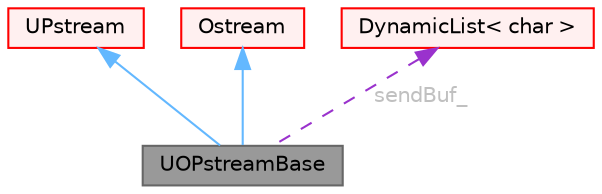 digraph "UOPstreamBase"
{
 // LATEX_PDF_SIZE
  bgcolor="transparent";
  edge [fontname=Helvetica,fontsize=10,labelfontname=Helvetica,labelfontsize=10];
  node [fontname=Helvetica,fontsize=10,shape=box,height=0.2,width=0.4];
  Node1 [id="Node000001",label="UOPstreamBase",height=0.2,width=0.4,color="gray40", fillcolor="grey60", style="filled", fontcolor="black",tooltip="Base class for output inter-processor communications stream (ie, parallel streams)...."];
  Node2 -> Node1 [id="edge1_Node000001_Node000002",dir="back",color="steelblue1",style="solid",tooltip=" "];
  Node2 [id="Node000002",label="UPstream",height=0.2,width=0.4,color="red", fillcolor="#FFF0F0", style="filled",URL="$classFoam_1_1UPstream.html",tooltip="Inter-processor communications stream."];
  Node5 -> Node1 [id="edge2_Node000001_Node000005",dir="back",color="steelblue1",style="solid",tooltip=" "];
  Node5 [id="Node000005",label="Ostream",height=0.2,width=0.4,color="red", fillcolor="#FFF0F0", style="filled",URL="$classFoam_1_1Ostream.html",tooltip="An Ostream is an abstract base class for all output systems (streams, files, token lists,..."];
  Node13 -> Node1 [id="edge3_Node000001_Node000013",dir="back",color="darkorchid3",style="dashed",tooltip=" ",label=" sendBuf_",fontcolor="grey" ];
  Node13 [id="Node000013",label="DynamicList\< char \>",height=0.2,width=0.4,color="red", fillcolor="#FFF0F0", style="filled",URL="$classFoam_1_1DynamicList.html",tooltip=" "];
}
